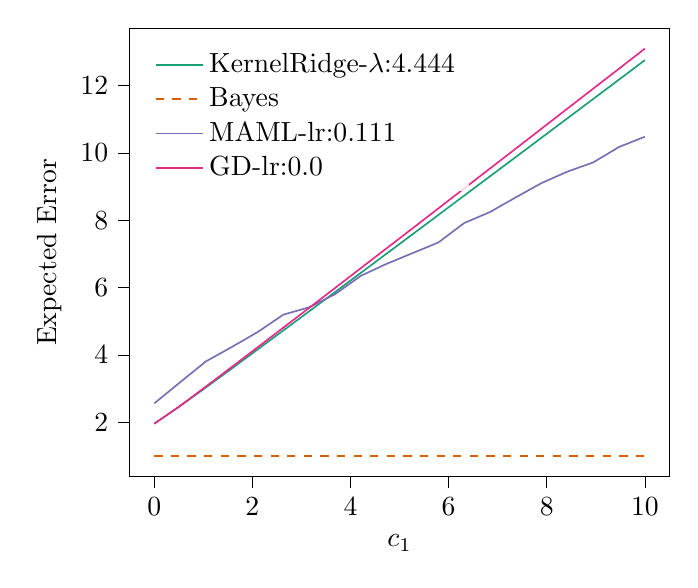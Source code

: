 % This file was created with tikzplotlib v0.10.1.
\begin{tikzpicture}

\definecolor{chocolate217952}{RGB}{217,95,2}
\definecolor{darkcyan27158119}{RGB}{27,158,119}
\definecolor{darkgray176}{RGB}{176,176,176}
\definecolor{deeppink23141138}{RGB}{231,41,138}
\definecolor{lightslategray117112179}{RGB}{117,112,179}

\begin{axis}[
legend cell align={left},
legend style={
  fill opacity=0.8,
  draw opacity=1,
  text opacity=1,
  at={(0.03,0.97)},
  anchor=north west,
  draw=none
},
tick align=outside,
tick pos=left,
x grid style={darkgray176},
xlabel={\(\displaystyle c_{1}\)},
xmin=-0.499, xmax=10.5,
xtick style={color=black},
y grid style={darkgray176},
ylabel={Expected Error},
ymin=0.395, ymax=13.701,
ytick style={color=black}
]
\addplot [semithick, darkcyan27158119]
table {%
0.001 1.969
0.527 2.485
1.054 3.039
1.58 3.6
2.106 4.165
2.632 4.732
3.159 5.3
3.685 5.87
4.211 6.441
4.737 7.012
5.264 7.585
5.79 8.157
6.316 8.731
6.842 9.304
7.369 9.878
7.895 10.453
8.421 11.027
8.947 11.602
9.474 12.177
10 12.753
};
\addlegendentry{KernelRidge-$\lambda$:4.444}
\addplot [semithick, chocolate217952, dashed]
table {%
0.001 1.0
0.527 1.0
1.054 1.0
1.58 1.0
2.106 1.0
2.632 1.0
3.159 1.0
3.685 1.0
4.211 1.0
4.737 1.0
5.264 1.0
5.79 1.0
6.316 1.0
6.842 1.0
7.369 1.0
7.895 1.0
8.421 1.0
8.947 1.0
9.474 1.0
10 1.0
};
\addlegendentry{Bayes}
\addplot [semithick, lightslategray117112179]
table {%
0.001 2.566
0.527 3.193
1.054 3.813
1.58 4.239
2.106 4.682
2.632 5.2
3.159 5.418
3.685 5.806
4.211 6.353
4.737 6.709
5.264 7.025
5.79 7.341
6.316 7.918
6.842 8.245
7.369 8.681
7.895 9.106
8.421 9.445
8.947 9.718
9.474 10.177
10 10.481
};
\addlegendentry{MAML-lr:0.111}
\addplot [semithick, deeppink23141138]
table {%
0.001 1.959
0.527 2.494
1.054 3.067
1.58 3.647
2.106 4.23
2.632 4.815
3.159 5.402
3.685 5.99
4.211 6.58
4.737 7.17
5.264 7.76
5.79 8.352
6.316 8.944
6.842 9.536
7.369 10.128
7.895 10.721
8.421 11.315
8.947 11.908
9.474 12.502
10 13.096
};
\addlegendentry{GD-lr:0.0}
\end{axis}

\end{tikzpicture}
